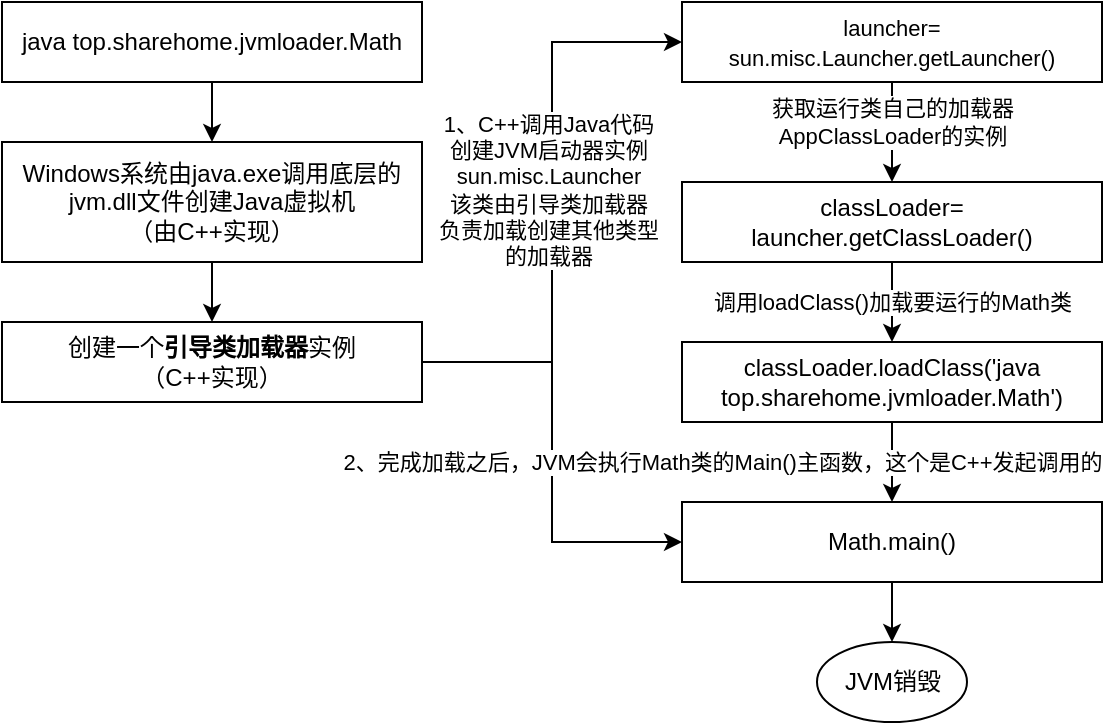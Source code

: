 <mxfile version="24.7.17">
  <diagram name="第 1 页" id="UHCnq_7GRObp0IjijOOB">
    <mxGraphModel dx="839" dy="551" grid="1" gridSize="10" guides="1" tooltips="1" connect="1" arrows="1" fold="1" page="1" pageScale="1" pageWidth="827" pageHeight="1169" math="0" shadow="0">
      <root>
        <mxCell id="0" />
        <mxCell id="1" parent="0" />
        <mxCell id="oChIofPVtaxKE6G84Ddx-16" style="edgeStyle=orthogonalEdgeStyle;rounded=0;orthogonalLoop=1;jettySize=auto;html=1;entryX=0.5;entryY=0;entryDx=0;entryDy=0;" parent="1" source="oChIofPVtaxKE6G84Ddx-12" target="oChIofPVtaxKE6G84Ddx-15" edge="1">
          <mxGeometry relative="1" as="geometry" />
        </mxCell>
        <mxCell id="oChIofPVtaxKE6G84Ddx-3" style="edgeStyle=orthogonalEdgeStyle;rounded=0;orthogonalLoop=1;jettySize=auto;html=1;" parent="1" source="oChIofPVtaxKE6G84Ddx-1" target="oChIofPVtaxKE6G84Ddx-2" edge="1">
          <mxGeometry relative="1" as="geometry" />
        </mxCell>
        <mxCell id="oChIofPVtaxKE6G84Ddx-1" value="java top.sharehome.jvmloader.Math" style="rounded=0;whiteSpace=wrap;html=1;" parent="1" vertex="1">
          <mxGeometry x="30" y="60" width="210" height="40" as="geometry" />
        </mxCell>
        <mxCell id="oChIofPVtaxKE6G84Ddx-5" style="edgeStyle=orthogonalEdgeStyle;rounded=0;orthogonalLoop=1;jettySize=auto;html=1;entryX=0.5;entryY=0;entryDx=0;entryDy=0;" parent="1" source="oChIofPVtaxKE6G84Ddx-2" target="oChIofPVtaxKE6G84Ddx-4" edge="1">
          <mxGeometry relative="1" as="geometry" />
        </mxCell>
        <mxCell id="oChIofPVtaxKE6G84Ddx-2" value="Windows系统由java.exe调用底层的jvm.dll文件创建Java虚拟机&lt;div&gt;（由C++实现）&lt;/div&gt;" style="rounded=0;whiteSpace=wrap;html=1;" parent="1" vertex="1">
          <mxGeometry x="30" y="130" width="210" height="60" as="geometry" />
        </mxCell>
        <mxCell id="oChIofPVtaxKE6G84Ddx-7" style="edgeStyle=orthogonalEdgeStyle;rounded=0;orthogonalLoop=1;jettySize=auto;html=1;entryX=0;entryY=0.5;entryDx=0;entryDy=0;" parent="1" source="oChIofPVtaxKE6G84Ddx-4" target="oChIofPVtaxKE6G84Ddx-6" edge="1">
          <mxGeometry relative="1" as="geometry" />
        </mxCell>
        <mxCell id="oChIofPVtaxKE6G84Ddx-8" value="1、C++调用Java代码&lt;div&gt;创建JVM启动器实例&lt;/div&gt;&lt;div&gt;sun.misc.Launcher&lt;/div&gt;&lt;div&gt;该类由引导类加载器&lt;/div&gt;&lt;div&gt;负责加载创建其他类型&lt;/div&gt;&lt;div&gt;的加载器&lt;/div&gt;" style="edgeLabel;html=1;align=center;verticalAlign=middle;resizable=0;points=[];" parent="oChIofPVtaxKE6G84Ddx-7" vertex="1" connectable="0">
          <mxGeometry x="0.043" y="2" relative="1" as="geometry">
            <mxPoint as="offset" />
          </mxGeometry>
        </mxCell>
        <mxCell id="oChIofPVtaxKE6G84Ddx-18" style="edgeStyle=orthogonalEdgeStyle;rounded=0;orthogonalLoop=1;jettySize=auto;html=1;entryX=0;entryY=0.5;entryDx=0;entryDy=0;" parent="1" source="oChIofPVtaxKE6G84Ddx-4" target="oChIofPVtaxKE6G84Ddx-15" edge="1">
          <mxGeometry relative="1" as="geometry" />
        </mxCell>
        <mxCell id="oChIofPVtaxKE6G84Ddx-19" value="2、完成加载之后，JVM会执行Math类的Main()主函数，这个是C++发起调用的" style="edgeLabel;html=1;align=center;verticalAlign=middle;resizable=0;points=[];" parent="oChIofPVtaxKE6G84Ddx-18" vertex="1" connectable="0">
          <mxGeometry x="0.042" y="-1" relative="1" as="geometry">
            <mxPoint x="86" as="offset" />
          </mxGeometry>
        </mxCell>
        <mxCell id="oChIofPVtaxKE6G84Ddx-4" value="创建一个&lt;b&gt;引导类加载器&lt;/b&gt;实例&lt;div&gt;（C++实现）&lt;/div&gt;" style="rounded=0;whiteSpace=wrap;html=1;" parent="1" vertex="1">
          <mxGeometry x="30" y="220" width="210" height="40" as="geometry" />
        </mxCell>
        <mxCell id="oChIofPVtaxKE6G84Ddx-10" style="edgeStyle=orthogonalEdgeStyle;rounded=0;orthogonalLoop=1;jettySize=auto;html=1;entryX=0.5;entryY=0;entryDx=0;entryDy=0;" parent="1" source="oChIofPVtaxKE6G84Ddx-6" target="oChIofPVtaxKE6G84Ddx-9" edge="1">
          <mxGeometry relative="1" as="geometry" />
        </mxCell>
        <mxCell id="oChIofPVtaxKE6G84Ddx-11" value="获取运行类自己的加载器&lt;div&gt;AppClassLoader的实例&lt;/div&gt;" style="edgeLabel;html=1;align=center;verticalAlign=middle;resizable=0;points=[];" parent="oChIofPVtaxKE6G84Ddx-10" vertex="1" connectable="0">
          <mxGeometry x="-0.614" relative="1" as="geometry">
            <mxPoint y="10" as="offset" />
          </mxGeometry>
        </mxCell>
        <mxCell id="oChIofPVtaxKE6G84Ddx-6" value="&lt;span style=&quot;font-size: 11px; text-wrap: nowrap; background-color: rgb(255, 255, 255);&quot;&gt;launcher=&lt;/span&gt;&lt;div&gt;&lt;span style=&quot;font-size: 11px; text-wrap: nowrap; background-color: rgb(255, 255, 255);&quot;&gt;sun.misc.Launcher.getLauncher()&lt;/span&gt;&lt;/div&gt;" style="rounded=0;whiteSpace=wrap;html=1;" parent="1" vertex="1">
          <mxGeometry x="370" y="60" width="210" height="40" as="geometry" />
        </mxCell>
        <mxCell id="oChIofPVtaxKE6G84Ddx-13" style="edgeStyle=orthogonalEdgeStyle;rounded=0;orthogonalLoop=1;jettySize=auto;html=1;entryX=0.5;entryY=0;entryDx=0;entryDy=0;" parent="1" source="oChIofPVtaxKE6G84Ddx-9" target="oChIofPVtaxKE6G84Ddx-12" edge="1">
          <mxGeometry relative="1" as="geometry" />
        </mxCell>
        <mxCell id="oChIofPVtaxKE6G84Ddx-14" value="调用loadClass()加载要运行的Math类" style="edgeLabel;html=1;align=center;verticalAlign=middle;resizable=0;points=[];" parent="oChIofPVtaxKE6G84Ddx-13" vertex="1" connectable="0">
          <mxGeometry x="0.228" y="-1" relative="1" as="geometry">
            <mxPoint x="1" y="-5" as="offset" />
          </mxGeometry>
        </mxCell>
        <mxCell id="oChIofPVtaxKE6G84Ddx-9" value="classLoader=&lt;div&gt;launcher.getClassLoader()&lt;/div&gt;" style="rounded=0;whiteSpace=wrap;html=1;" parent="1" vertex="1">
          <mxGeometry x="370" y="150" width="210" height="40" as="geometry" />
        </mxCell>
        <mxCell id="oChIofPVtaxKE6G84Ddx-12" value="classLoader.loadClass(&#39;java top.sharehome.jvmloader.Math&#39;)" style="rounded=0;whiteSpace=wrap;html=1;" parent="1" vertex="1">
          <mxGeometry x="370" y="230" width="210" height="40" as="geometry" />
        </mxCell>
        <mxCell id="3HFc0OQXitYAlHHOH8qH-2" style="edgeStyle=orthogonalEdgeStyle;rounded=0;orthogonalLoop=1;jettySize=auto;html=1;entryX=0.5;entryY=0;entryDx=0;entryDy=0;" edge="1" parent="1" source="oChIofPVtaxKE6G84Ddx-15" target="3HFc0OQXitYAlHHOH8qH-1">
          <mxGeometry relative="1" as="geometry" />
        </mxCell>
        <mxCell id="oChIofPVtaxKE6G84Ddx-15" value="Math.main()" style="rounded=0;whiteSpace=wrap;html=1;" parent="1" vertex="1">
          <mxGeometry x="370" y="310" width="210" height="40" as="geometry" />
        </mxCell>
        <mxCell id="3HFc0OQXitYAlHHOH8qH-1" value="JVM销毁" style="ellipse;whiteSpace=wrap;html=1;" vertex="1" parent="1">
          <mxGeometry x="437.5" y="380" width="75" height="40" as="geometry" />
        </mxCell>
      </root>
    </mxGraphModel>
  </diagram>
</mxfile>
